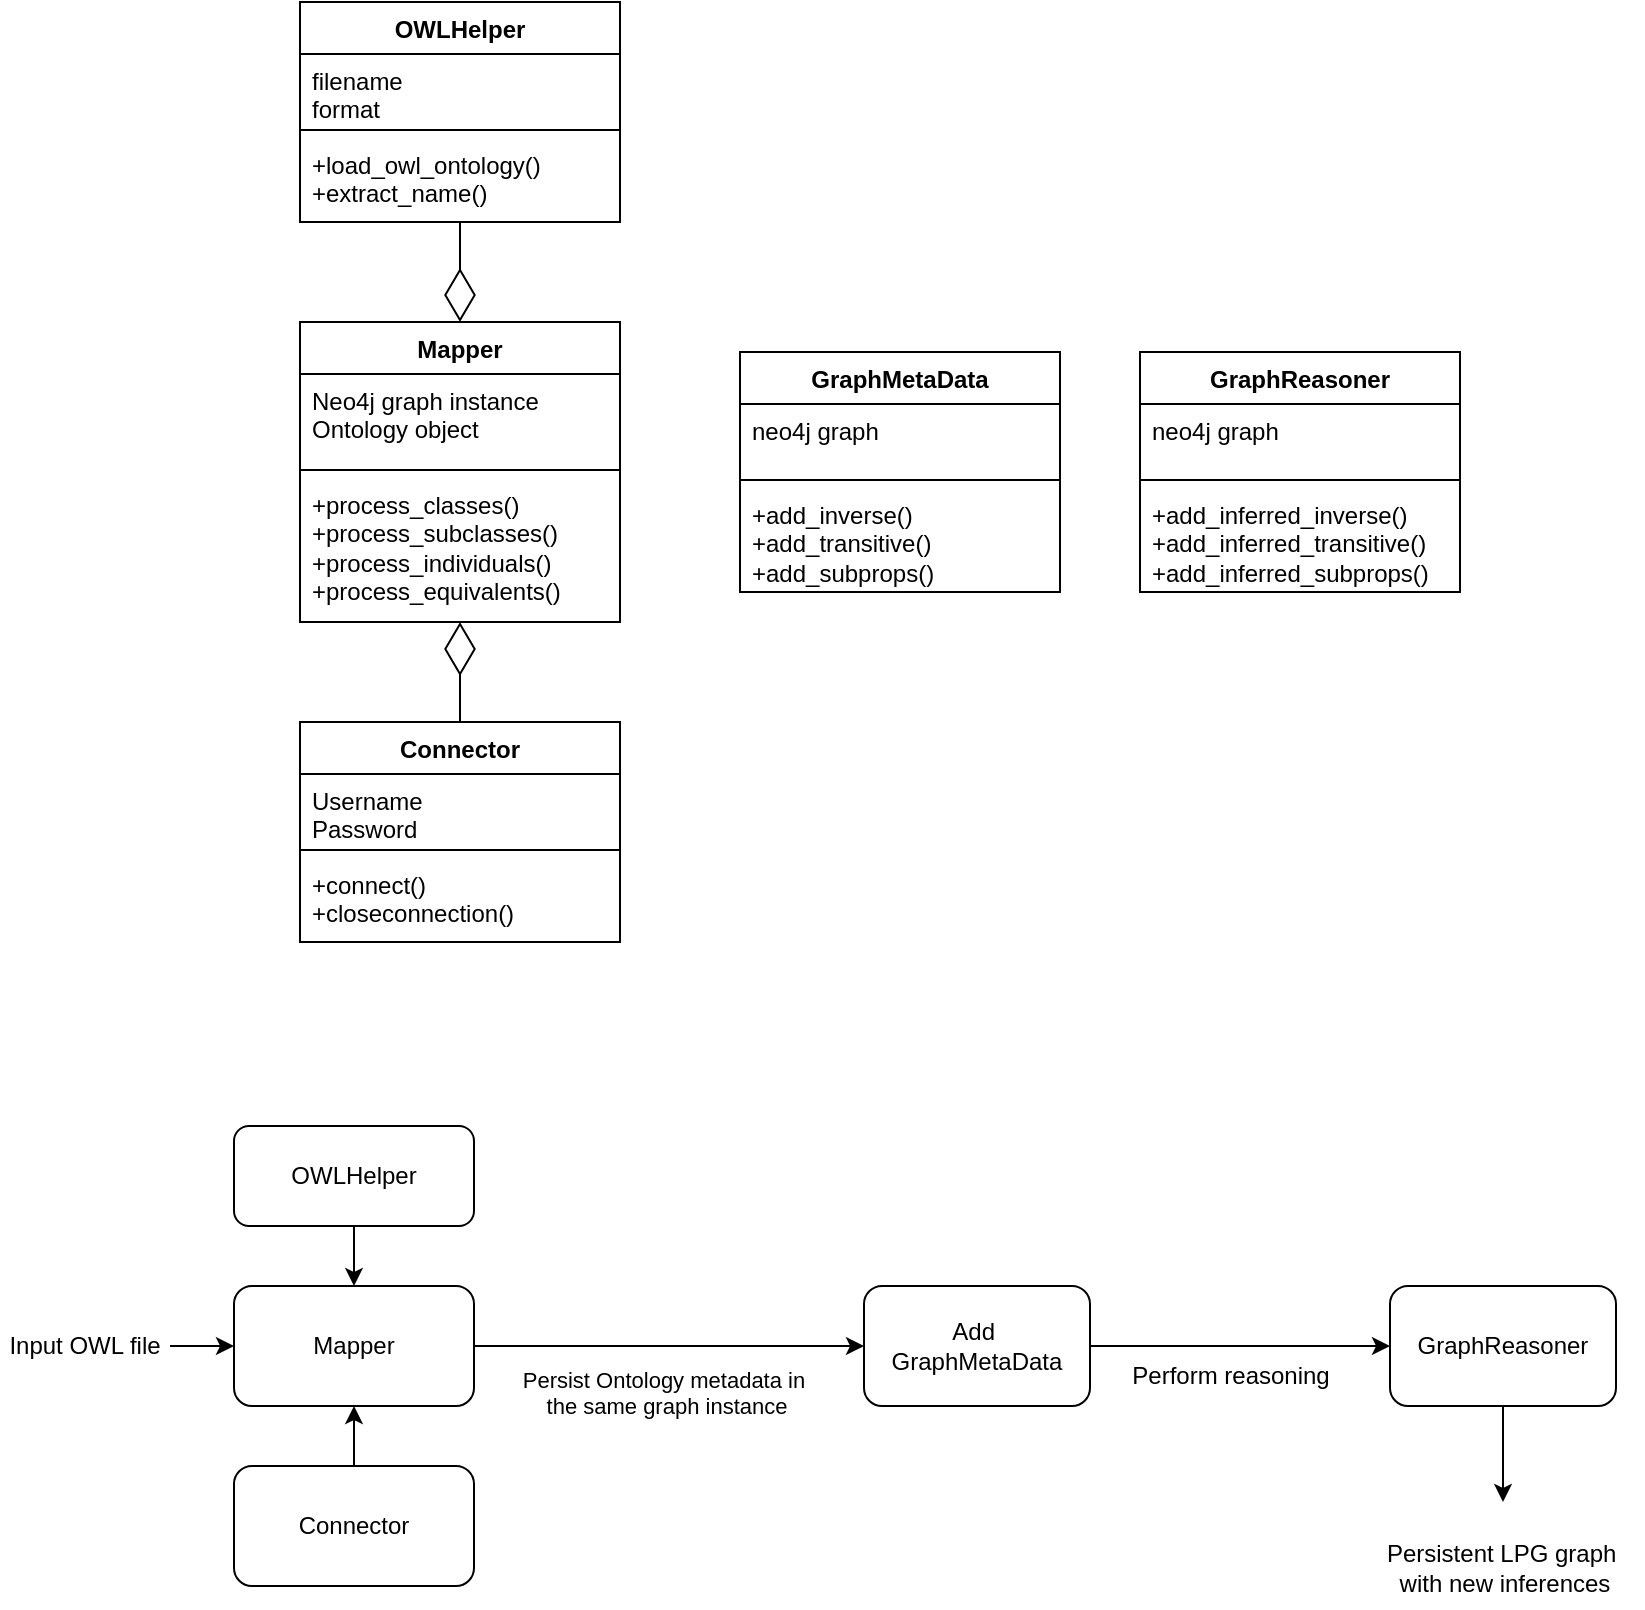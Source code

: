 <mxfile version="26.2.14">
  <diagram name="Page-1" id="twBjKmcLGljWWWPvNV_Y">
    <mxGraphModel dx="1281" dy="578" grid="1" gridSize="10" guides="1" tooltips="1" connect="1" arrows="1" fold="1" page="1" pageScale="1" pageWidth="850" pageHeight="1100" math="0" shadow="0">
      <root>
        <mxCell id="0" />
        <mxCell id="1" parent="0" />
        <mxCell id="glccJ57vJ7IMxxE1V555-12" value="Mapper" style="swimlane;fontStyle=1;align=center;verticalAlign=top;childLayout=stackLayout;horizontal=1;startSize=26;horizontalStack=0;resizeParent=1;resizeParentMax=0;resizeLast=0;collapsible=1;marginBottom=0;whiteSpace=wrap;html=1;" vertex="1" parent="1">
          <mxGeometry x="160" y="200" width="160" height="150" as="geometry" />
        </mxCell>
        <mxCell id="glccJ57vJ7IMxxE1V555-13" value="Neo4j graph instance&lt;br&gt;Ontology object" style="text;strokeColor=none;fillColor=none;align=left;verticalAlign=top;spacingLeft=4;spacingRight=4;overflow=hidden;rotatable=0;points=[[0,0.5],[1,0.5]];portConstraint=eastwest;whiteSpace=wrap;html=1;" vertex="1" parent="glccJ57vJ7IMxxE1V555-12">
          <mxGeometry y="26" width="160" height="44" as="geometry" />
        </mxCell>
        <mxCell id="glccJ57vJ7IMxxE1V555-14" value="" style="line;strokeWidth=1;fillColor=none;align=left;verticalAlign=middle;spacingTop=-1;spacingLeft=3;spacingRight=3;rotatable=0;labelPosition=right;points=[];portConstraint=eastwest;strokeColor=inherit;" vertex="1" parent="glccJ57vJ7IMxxE1V555-12">
          <mxGeometry y="70" width="160" height="8" as="geometry" />
        </mxCell>
        <mxCell id="glccJ57vJ7IMxxE1V555-15" value="+process_classes()&lt;div&gt;+process_subclasses()&lt;br&gt;+process_individuals()&lt;br&gt;&lt;/div&gt;&lt;div&gt;+process_equivalents()&lt;/div&gt;" style="text;strokeColor=none;fillColor=none;align=left;verticalAlign=top;spacingLeft=4;spacingRight=4;overflow=hidden;rotatable=0;points=[[0,0.5],[1,0.5]];portConstraint=eastwest;whiteSpace=wrap;html=1;" vertex="1" parent="glccJ57vJ7IMxxE1V555-12">
          <mxGeometry y="78" width="160" height="72" as="geometry" />
        </mxCell>
        <mxCell id="glccJ57vJ7IMxxE1V555-16" value="Connector" style="swimlane;fontStyle=1;align=center;verticalAlign=top;childLayout=stackLayout;horizontal=1;startSize=26;horizontalStack=0;resizeParent=1;resizeParentMax=0;resizeLast=0;collapsible=1;marginBottom=0;whiteSpace=wrap;html=1;" vertex="1" parent="1">
          <mxGeometry x="160" y="400" width="160" height="110" as="geometry" />
        </mxCell>
        <mxCell id="glccJ57vJ7IMxxE1V555-17" value="Username&lt;div&gt;Password&lt;/div&gt;" style="text;strokeColor=none;fillColor=none;align=left;verticalAlign=top;spacingLeft=4;spacingRight=4;overflow=hidden;rotatable=0;points=[[0,0.5],[1,0.5]];portConstraint=eastwest;whiteSpace=wrap;html=1;" vertex="1" parent="glccJ57vJ7IMxxE1V555-16">
          <mxGeometry y="26" width="160" height="34" as="geometry" />
        </mxCell>
        <mxCell id="glccJ57vJ7IMxxE1V555-18" value="" style="line;strokeWidth=1;fillColor=none;align=left;verticalAlign=middle;spacingTop=-1;spacingLeft=3;spacingRight=3;rotatable=0;labelPosition=right;points=[];portConstraint=eastwest;strokeColor=inherit;" vertex="1" parent="glccJ57vJ7IMxxE1V555-16">
          <mxGeometry y="60" width="160" height="8" as="geometry" />
        </mxCell>
        <mxCell id="glccJ57vJ7IMxxE1V555-19" value="+connect()&lt;br&gt;+closeconnection()" style="text;strokeColor=none;fillColor=none;align=left;verticalAlign=top;spacingLeft=4;spacingRight=4;overflow=hidden;rotatable=0;points=[[0,0.5],[1,0.5]];portConstraint=eastwest;whiteSpace=wrap;html=1;" vertex="1" parent="glccJ57vJ7IMxxE1V555-16">
          <mxGeometry y="68" width="160" height="42" as="geometry" />
        </mxCell>
        <mxCell id="glccJ57vJ7IMxxE1V555-20" value="OWLHelper" style="swimlane;fontStyle=1;align=center;verticalAlign=top;childLayout=stackLayout;horizontal=1;startSize=26;horizontalStack=0;resizeParent=1;resizeParentMax=0;resizeLast=0;collapsible=1;marginBottom=0;whiteSpace=wrap;html=1;" vertex="1" parent="1">
          <mxGeometry x="160" y="40" width="160" height="110" as="geometry" />
        </mxCell>
        <mxCell id="glccJ57vJ7IMxxE1V555-21" value="filename&lt;div&gt;format&lt;/div&gt;" style="text;strokeColor=none;fillColor=none;align=left;verticalAlign=top;spacingLeft=4;spacingRight=4;overflow=hidden;rotatable=0;points=[[0,0.5],[1,0.5]];portConstraint=eastwest;whiteSpace=wrap;html=1;" vertex="1" parent="glccJ57vJ7IMxxE1V555-20">
          <mxGeometry y="26" width="160" height="34" as="geometry" />
        </mxCell>
        <mxCell id="glccJ57vJ7IMxxE1V555-22" value="" style="line;strokeWidth=1;fillColor=none;align=left;verticalAlign=middle;spacingTop=-1;spacingLeft=3;spacingRight=3;rotatable=0;labelPosition=right;points=[];portConstraint=eastwest;strokeColor=inherit;" vertex="1" parent="glccJ57vJ7IMxxE1V555-20">
          <mxGeometry y="60" width="160" height="8" as="geometry" />
        </mxCell>
        <mxCell id="glccJ57vJ7IMxxE1V555-23" value="+load_owl_ontology()&lt;br&gt;+extract_name()" style="text;strokeColor=none;fillColor=none;align=left;verticalAlign=top;spacingLeft=4;spacingRight=4;overflow=hidden;rotatable=0;points=[[0,0.5],[1,0.5]];portConstraint=eastwest;whiteSpace=wrap;html=1;" vertex="1" parent="glccJ57vJ7IMxxE1V555-20">
          <mxGeometry y="68" width="160" height="42" as="geometry" />
        </mxCell>
        <mxCell id="glccJ57vJ7IMxxE1V555-27" value="" style="endArrow=diamondThin;endFill=0;endSize=24;html=1;rounded=0;exitX=0.5;exitY=0;exitDx=0;exitDy=0;" edge="1" parent="1" source="glccJ57vJ7IMxxE1V555-16" target="glccJ57vJ7IMxxE1V555-15">
          <mxGeometry width="160" relative="1" as="geometry">
            <mxPoint x="350" y="300" as="sourcePoint" />
            <mxPoint x="510" y="300" as="targetPoint" />
          </mxGeometry>
        </mxCell>
        <mxCell id="glccJ57vJ7IMxxE1V555-28" value="" style="endArrow=diamondThin;endFill=0;endSize=24;html=1;rounded=0;" edge="1" parent="1" source="glccJ57vJ7IMxxE1V555-20" target="glccJ57vJ7IMxxE1V555-12">
          <mxGeometry width="160" relative="1" as="geometry">
            <mxPoint x="350" y="300" as="sourcePoint" />
            <mxPoint x="510" y="300" as="targetPoint" />
          </mxGeometry>
        </mxCell>
        <mxCell id="glccJ57vJ7IMxxE1V555-33" value="GraphMetaData" style="swimlane;fontStyle=1;align=center;verticalAlign=top;childLayout=stackLayout;horizontal=1;startSize=26;horizontalStack=0;resizeParent=1;resizeParentMax=0;resizeLast=0;collapsible=1;marginBottom=0;whiteSpace=wrap;html=1;" vertex="1" parent="1">
          <mxGeometry x="380" y="215" width="160" height="120" as="geometry" />
        </mxCell>
        <mxCell id="glccJ57vJ7IMxxE1V555-34" value="neo4j graph" style="text;strokeColor=none;fillColor=none;align=left;verticalAlign=top;spacingLeft=4;spacingRight=4;overflow=hidden;rotatable=0;points=[[0,0.5],[1,0.5]];portConstraint=eastwest;whiteSpace=wrap;html=1;" vertex="1" parent="glccJ57vJ7IMxxE1V555-33">
          <mxGeometry y="26" width="160" height="34" as="geometry" />
        </mxCell>
        <mxCell id="glccJ57vJ7IMxxE1V555-35" value="" style="line;strokeWidth=1;fillColor=none;align=left;verticalAlign=middle;spacingTop=-1;spacingLeft=3;spacingRight=3;rotatable=0;labelPosition=right;points=[];portConstraint=eastwest;strokeColor=inherit;" vertex="1" parent="glccJ57vJ7IMxxE1V555-33">
          <mxGeometry y="60" width="160" height="8" as="geometry" />
        </mxCell>
        <mxCell id="glccJ57vJ7IMxxE1V555-36" value="+add_inverse()&lt;br&gt;+add_transitive()&lt;div&gt;+add_subprops()&lt;/div&gt;" style="text;strokeColor=none;fillColor=none;align=left;verticalAlign=top;spacingLeft=4;spacingRight=4;overflow=hidden;rotatable=0;points=[[0,0.5],[1,0.5]];portConstraint=eastwest;whiteSpace=wrap;html=1;" vertex="1" parent="glccJ57vJ7IMxxE1V555-33">
          <mxGeometry y="68" width="160" height="52" as="geometry" />
        </mxCell>
        <mxCell id="glccJ57vJ7IMxxE1V555-37" value="GraphReasoner" style="swimlane;fontStyle=1;align=center;verticalAlign=top;childLayout=stackLayout;horizontal=1;startSize=26;horizontalStack=0;resizeParent=1;resizeParentMax=0;resizeLast=0;collapsible=1;marginBottom=0;whiteSpace=wrap;html=1;" vertex="1" parent="1">
          <mxGeometry x="580" y="215" width="160" height="120" as="geometry" />
        </mxCell>
        <mxCell id="glccJ57vJ7IMxxE1V555-38" value="neo4j graph" style="text;strokeColor=none;fillColor=none;align=left;verticalAlign=top;spacingLeft=4;spacingRight=4;overflow=hidden;rotatable=0;points=[[0,0.5],[1,0.5]];portConstraint=eastwest;whiteSpace=wrap;html=1;" vertex="1" parent="glccJ57vJ7IMxxE1V555-37">
          <mxGeometry y="26" width="160" height="34" as="geometry" />
        </mxCell>
        <mxCell id="glccJ57vJ7IMxxE1V555-39" value="" style="line;strokeWidth=1;fillColor=none;align=left;verticalAlign=middle;spacingTop=-1;spacingLeft=3;spacingRight=3;rotatable=0;labelPosition=right;points=[];portConstraint=eastwest;strokeColor=inherit;" vertex="1" parent="glccJ57vJ7IMxxE1V555-37">
          <mxGeometry y="60" width="160" height="8" as="geometry" />
        </mxCell>
        <mxCell id="glccJ57vJ7IMxxE1V555-40" value="+add_inferred_inverse()&lt;br&gt;+add_inferred_transitive()&lt;div&gt;+add_inferred_subprops()&lt;/div&gt;" style="text;strokeColor=none;fillColor=none;align=left;verticalAlign=top;spacingLeft=4;spacingRight=4;overflow=hidden;rotatable=0;points=[[0,0.5],[1,0.5]];portConstraint=eastwest;whiteSpace=wrap;html=1;" vertex="1" parent="glccJ57vJ7IMxxE1V555-37">
          <mxGeometry y="68" width="160" height="52" as="geometry" />
        </mxCell>
        <mxCell id="glccJ57vJ7IMxxE1V555-47" style="edgeStyle=orthogonalEdgeStyle;rounded=0;orthogonalLoop=1;jettySize=auto;html=1;" edge="1" parent="1" source="glccJ57vJ7IMxxE1V555-41" target="glccJ57vJ7IMxxE1V555-46">
          <mxGeometry relative="1" as="geometry">
            <Array as="points">
              <mxPoint x="307" y="712" />
              <mxPoint x="307" y="712" />
            </Array>
          </mxGeometry>
        </mxCell>
        <mxCell id="glccJ57vJ7IMxxE1V555-50" value="Persist Ontology metadata in&amp;nbsp;&lt;div&gt;the same graph instance&lt;div&gt;&lt;br&gt;&lt;/div&gt;&lt;/div&gt;" style="edgeLabel;html=1;align=center;verticalAlign=middle;resizable=0;points=[];" vertex="1" connectable="0" parent="glccJ57vJ7IMxxE1V555-47">
          <mxGeometry x="0.036" relative="1" as="geometry">
            <mxPoint x="-5" y="30" as="offset" />
          </mxGeometry>
        </mxCell>
        <mxCell id="glccJ57vJ7IMxxE1V555-41" value="Mapper" style="rounded=1;whiteSpace=wrap;html=1;" vertex="1" parent="1">
          <mxGeometry x="127" y="682" width="120" height="60" as="geometry" />
        </mxCell>
        <mxCell id="glccJ57vJ7IMxxE1V555-45" style="edgeStyle=orthogonalEdgeStyle;rounded=0;orthogonalLoop=1;jettySize=auto;html=1;" edge="1" parent="1" source="glccJ57vJ7IMxxE1V555-42" target="glccJ57vJ7IMxxE1V555-41">
          <mxGeometry relative="1" as="geometry" />
        </mxCell>
        <mxCell id="glccJ57vJ7IMxxE1V555-42" value="Connector" style="rounded=1;whiteSpace=wrap;html=1;" vertex="1" parent="1">
          <mxGeometry x="127" y="772" width="120" height="60" as="geometry" />
        </mxCell>
        <mxCell id="glccJ57vJ7IMxxE1V555-44" style="edgeStyle=orthogonalEdgeStyle;rounded=0;orthogonalLoop=1;jettySize=auto;html=1;" edge="1" parent="1" source="glccJ57vJ7IMxxE1V555-43" target="glccJ57vJ7IMxxE1V555-41">
          <mxGeometry relative="1" as="geometry" />
        </mxCell>
        <mxCell id="glccJ57vJ7IMxxE1V555-43" value="OWLHelper" style="rounded=1;whiteSpace=wrap;html=1;" vertex="1" parent="1">
          <mxGeometry x="127" y="602" width="120" height="50" as="geometry" />
        </mxCell>
        <mxCell id="glccJ57vJ7IMxxE1V555-55" style="edgeStyle=orthogonalEdgeStyle;rounded=0;orthogonalLoop=1;jettySize=auto;html=1;entryX=0;entryY=0.5;entryDx=0;entryDy=0;" edge="1" parent="1" source="glccJ57vJ7IMxxE1V555-46" target="glccJ57vJ7IMxxE1V555-54">
          <mxGeometry relative="1" as="geometry" />
        </mxCell>
        <mxCell id="glccJ57vJ7IMxxE1V555-46" value="Add&amp;nbsp;&lt;div&gt;GraphMetaData&lt;/div&gt;" style="rounded=1;whiteSpace=wrap;html=1;" vertex="1" parent="1">
          <mxGeometry x="442" y="682" width="113" height="60" as="geometry" />
        </mxCell>
        <mxCell id="glccJ57vJ7IMxxE1V555-60" style="edgeStyle=orthogonalEdgeStyle;rounded=0;orthogonalLoop=1;jettySize=auto;html=1;" edge="1" parent="1" source="glccJ57vJ7IMxxE1V555-54">
          <mxGeometry relative="1" as="geometry">
            <mxPoint x="761.5" y="790" as="targetPoint" />
          </mxGeometry>
        </mxCell>
        <mxCell id="glccJ57vJ7IMxxE1V555-54" value="GraphReasoner" style="rounded=1;whiteSpace=wrap;html=1;" vertex="1" parent="1">
          <mxGeometry x="705" y="682" width="113" height="60" as="geometry" />
        </mxCell>
        <mxCell id="glccJ57vJ7IMxxE1V555-56" value="Perform reasoning" style="text;html=1;align=center;verticalAlign=middle;resizable=0;points=[];autosize=1;strokeColor=none;fillColor=none;" vertex="1" parent="1">
          <mxGeometry x="565" y="712" width="120" height="30" as="geometry" />
        </mxCell>
        <mxCell id="glccJ57vJ7IMxxE1V555-59" style="edgeStyle=orthogonalEdgeStyle;rounded=0;orthogonalLoop=1;jettySize=auto;html=1;" edge="1" parent="1" source="glccJ57vJ7IMxxE1V555-58" target="glccJ57vJ7IMxxE1V555-41">
          <mxGeometry relative="1" as="geometry" />
        </mxCell>
        <mxCell id="glccJ57vJ7IMxxE1V555-58" value="Input OWL file" style="text;html=1;align=center;verticalAlign=middle;whiteSpace=wrap;rounded=0;" vertex="1" parent="1">
          <mxGeometry x="10" y="697" width="85" height="30" as="geometry" />
        </mxCell>
        <mxCell id="glccJ57vJ7IMxxE1V555-61" value="Persistent LPG graph&amp;nbsp;&lt;div&gt;with new inferences&lt;/div&gt;" style="text;html=1;align=center;verticalAlign=middle;resizable=0;points=[];autosize=1;strokeColor=none;fillColor=none;" vertex="1" parent="1">
          <mxGeometry x="691.5" y="803" width="140" height="40" as="geometry" />
        </mxCell>
      </root>
    </mxGraphModel>
  </diagram>
</mxfile>
